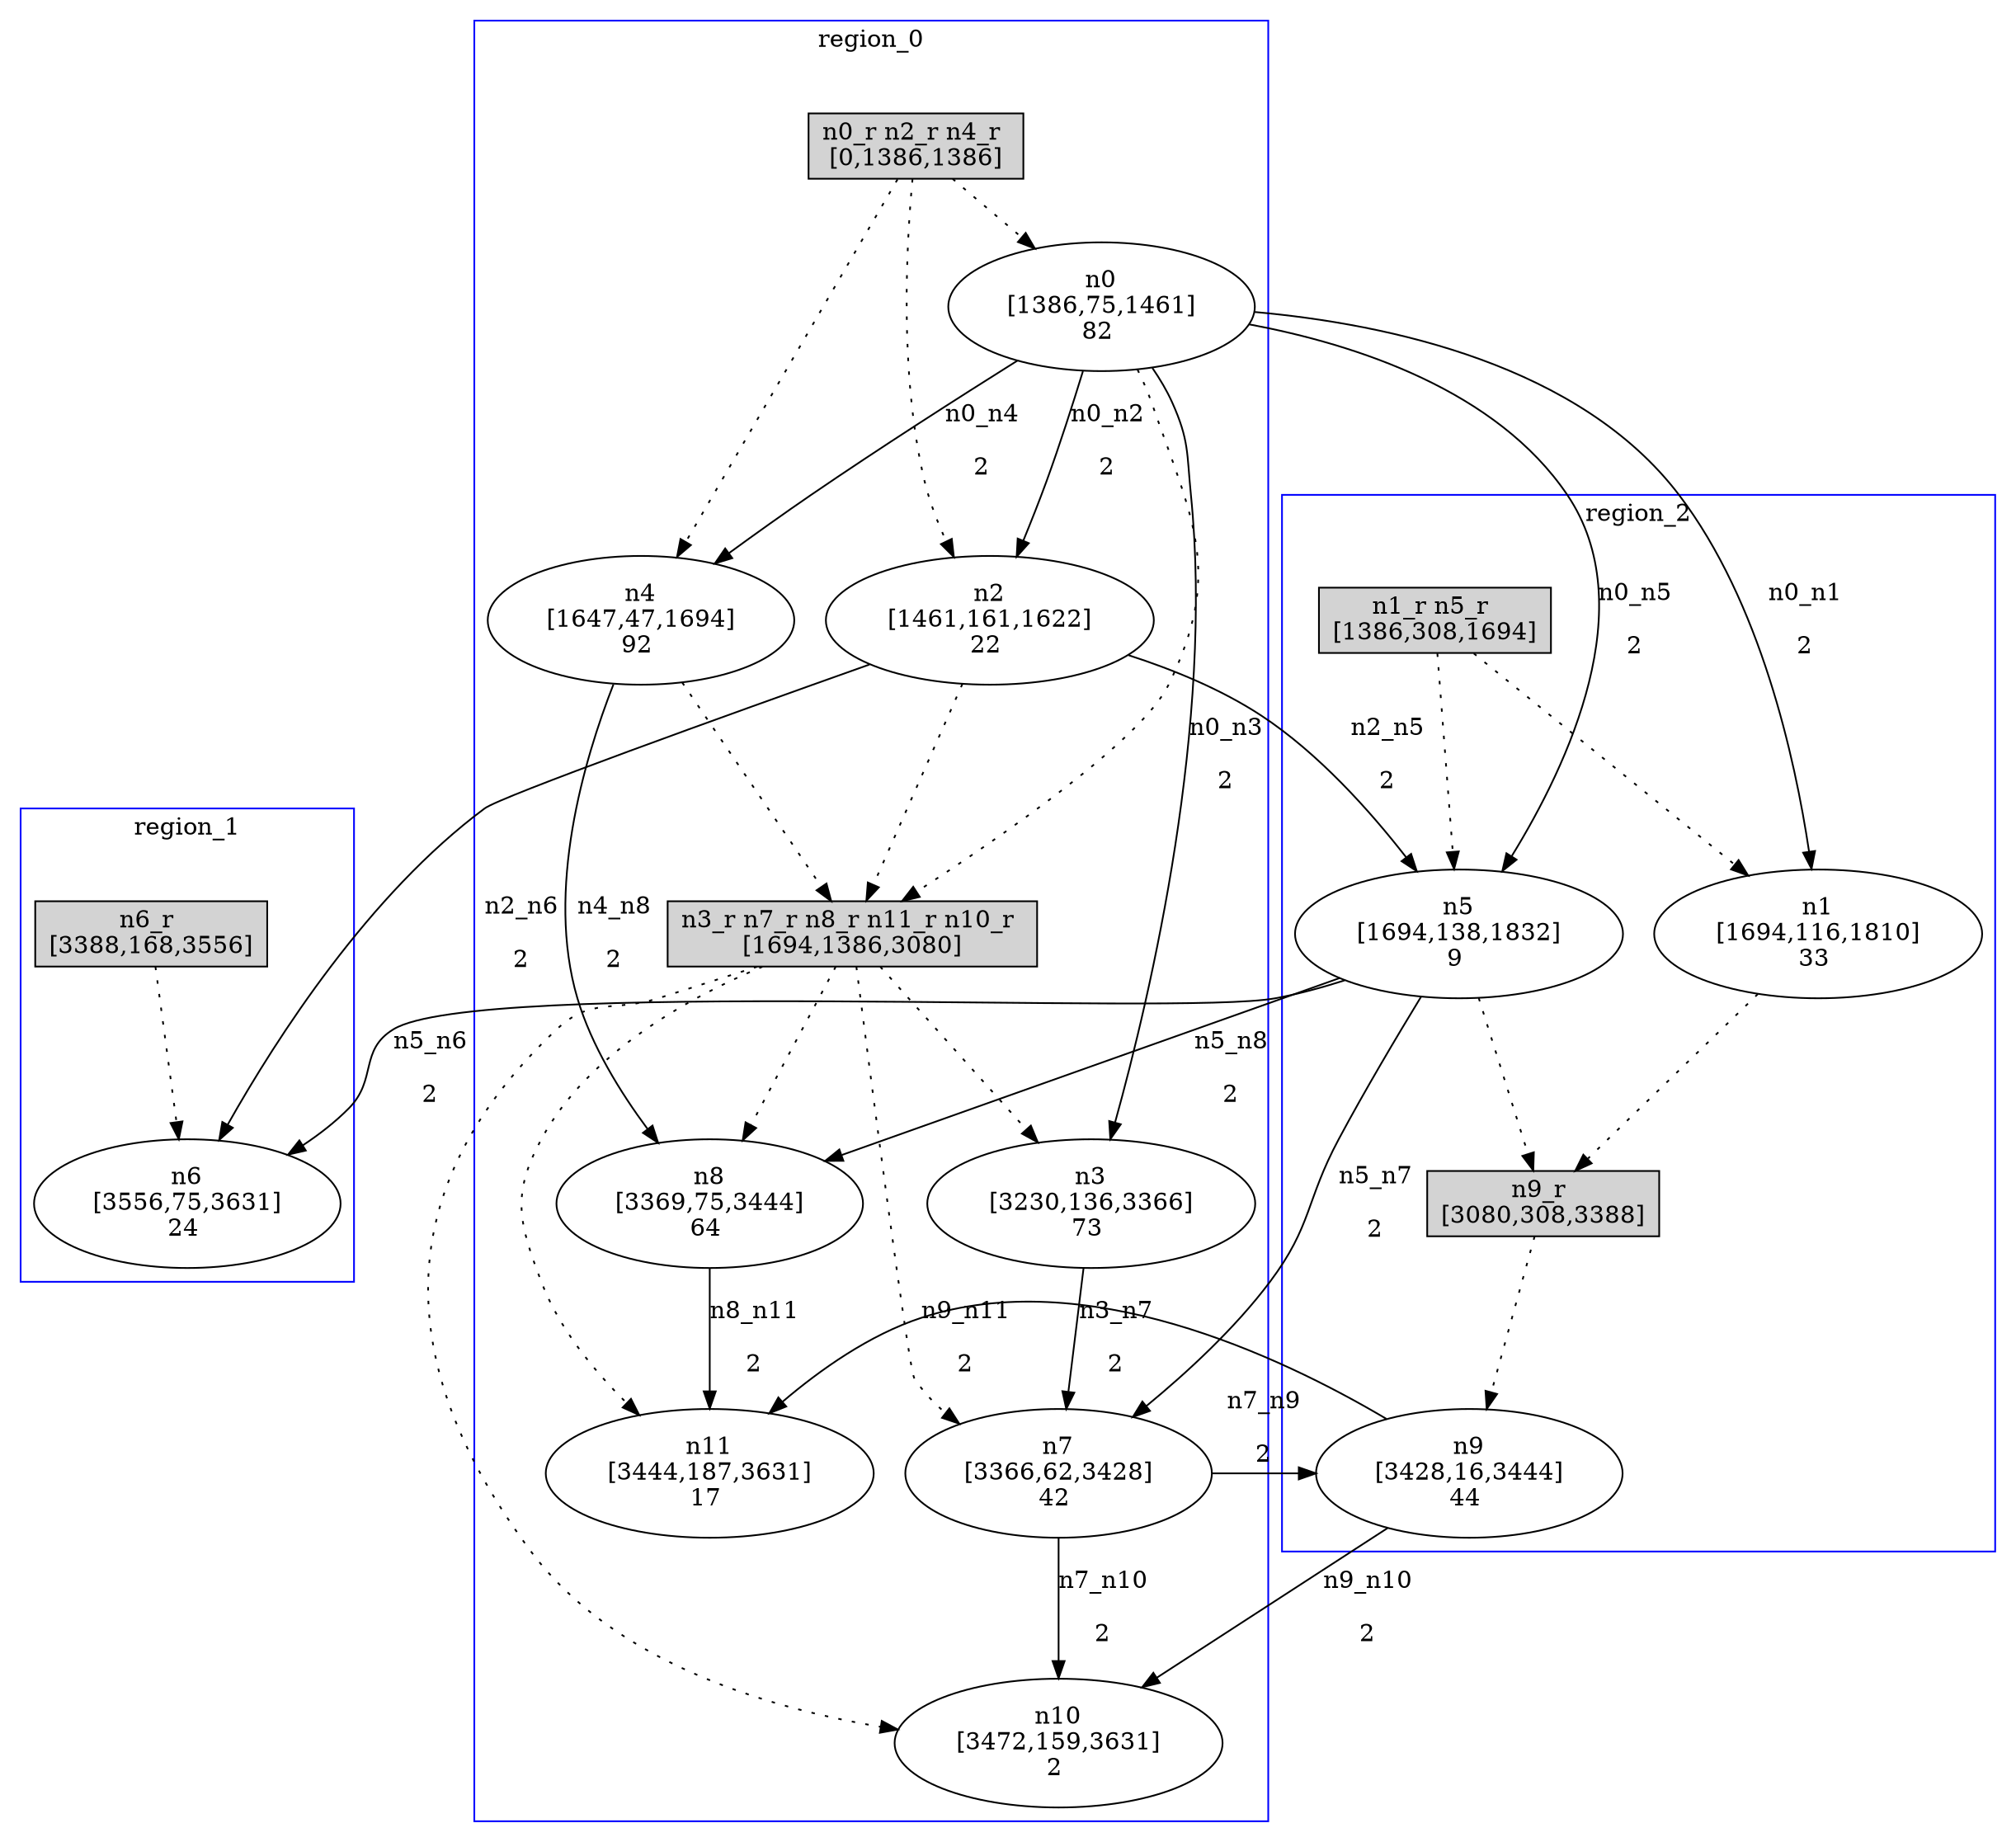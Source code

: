 //3-LSsolveMIPnSolStatus 2.
//4-SL 3631.
//5-LSsolveMIPsolveTime(double) 352.175.
//6-reconfigurateNum(int) 5.
//7-reconfigurateTime(int) 3556.
digraph test_0 {
	size="28,40";
	subgraph cluster0 {
		stytle=filled;
		color=blue;
		label=region_0;
		reconfNode_0_1 [ shape = box, style = filled, label = "n0_r n2_r n4_r \n[0,1386,1386]" ];
		n0 [ label="n0\n[1386,75,1461]\n82 " ];
		n2 [ label="n2\n[1461,161,1622]\n22 " ];
		n4 [ label="n4\n[1647,47,1694]\n92 " ];
		reconfNode_0_1 -> n0 [ style = dotted ];
		reconfNode_0_1 -> n2 [ style = dotted ];
		reconfNode_0_1 -> n4 [ style = dotted ];
		n0 -> reconfNode_0_2 [ style = dotted ];
		n2 -> reconfNode_0_2 [ style = dotted ];
		n4 -> reconfNode_0_2 [ style = dotted ];
		reconfNode_0_2 [ shape = box, style = filled, label = "n3_r n7_r n8_r n11_r n10_r \n[1694,1386,3080]" ];
		n3 [ label="n3\n[3230,136,3366]\n73 " ];
		n7 [ label="n7\n[3366,62,3428]\n42 " ];
		n8 [ label="n8\n[3369,75,3444]\n64 " ];
		n11 [ label="n11\n[3444,187,3631]\n17 " ];
		n10 [ label="n10\n[3472,159,3631]\n2 " ];
		reconfNode_0_2 -> n3 [ style = dotted ];
		reconfNode_0_2 -> n7 [ style = dotted ];
		reconfNode_0_2 -> n8 [ style = dotted ];
		reconfNode_0_2 -> n11 [ style = dotted ];
		reconfNode_0_2 -> n10 [ style = dotted ];
	}
	subgraph cluster1 {
		stytle=filled;
		color=blue;
		label=region_1;
		reconfNode_1_1 [ shape = box, style = filled, label = "n6_r \n[3388,168,3556]" ];
		n6 [ label="n6\n[3556,75,3631]\n24 " ];
		reconfNode_1_1 -> n6 [ style = dotted ];
	}
	subgraph cluster2 {
		stytle=filled;
		color=blue;
		label=region_2;
		reconfNode_2_1 [ shape = box, style = filled, label = "n1_r n5_r \n[1386,308,1694]" ];
		n1 [ label="n1\n[1694,116,1810]\n33 " ];
		n5 [ label="n5\n[1694,138,1832]\n9 " ];
		reconfNode_2_1 -> n1 [ style = dotted ];
		reconfNode_2_1 -> n5 [ style = dotted ];
		n1 -> reconfNode_2_2 [ style = dotted ];
		n5 -> reconfNode_2_2 [ style = dotted ];
		reconfNode_2_2 [ shape = box, style = filled, label = "n9_r \n[3080,308,3388]" ];
		n9 [ label="n9\n[3428,16,3444]\n44 " ];
		reconfNode_2_2 -> n9 [ style = dotted ];
	}
	n0 -> n1 [ label="n0_n1\n2" ];
	n0 -> n2 [ label="n0_n2\n2" ];
	n0 -> n3 [ label="n0_n3\n2" ];
	n0 -> n4 [ label="n0_n4\n2" ];
	n0 -> n5 [ label="n0_n5\n2" ];
	n2 -> n5 [ label="n2_n5\n2" ];
	n2 -> n6 [ label="n2_n6\n2" ];
	n3 -> n7 [ label="n3_n7\n2" ];
	n4 -> n8 [ label="n4_n8\n2" ];
	n5 -> n6 [ label="n5_n6\n2" ];
	n5 -> n7 [ label="n5_n7\n2" ];
	n5 -> n8 [ label="n5_n8\n2" ];
	n7 -> n9 [ label="n7_n9\n2" ];
	n7 -> n10 [ label="n7_n10\n2" ];
	n8 -> n11 [ label="n8_n11\n2" ];
	n9 -> n10 [ label="n9_n10\n2" ];
	n9 -> n11 [ label="n9_n11\n2" ];
}
